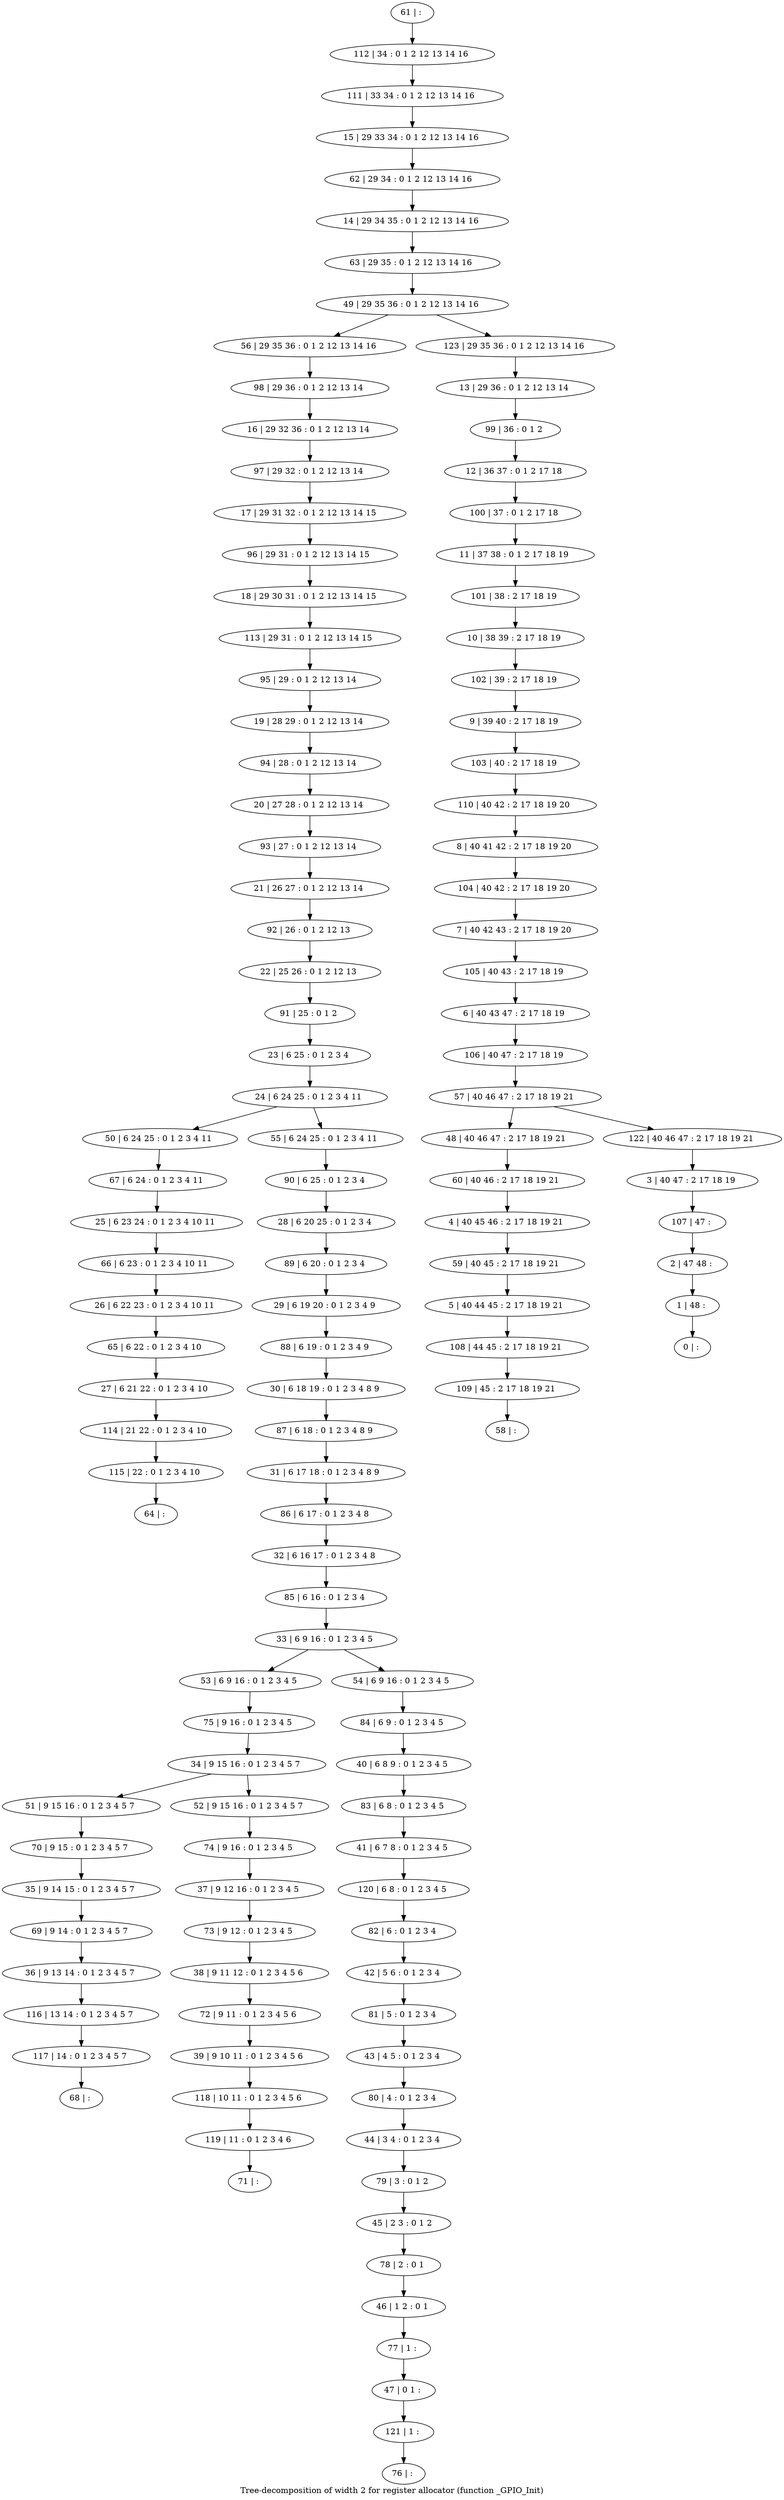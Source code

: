 digraph G {
graph [label="Tree-decomposition of width 2 for register allocator (function _GPIO_Init)"]
0[label="0 | : "];
1[label="1 | 48 : "];
2[label="2 | 47 48 : "];
3[label="3 | 40 47 : 2 17 18 19 "];
4[label="4 | 40 45 46 : 2 17 18 19 21 "];
5[label="5 | 40 44 45 : 2 17 18 19 21 "];
6[label="6 | 40 43 47 : 2 17 18 19 "];
7[label="7 | 40 42 43 : 2 17 18 19 20 "];
8[label="8 | 40 41 42 : 2 17 18 19 20 "];
9[label="9 | 39 40 : 2 17 18 19 "];
10[label="10 | 38 39 : 2 17 18 19 "];
11[label="11 | 37 38 : 0 1 2 17 18 19 "];
12[label="12 | 36 37 : 0 1 2 17 18 "];
13[label="13 | 29 36 : 0 1 2 12 13 14 "];
14[label="14 | 29 34 35 : 0 1 2 12 13 14 16 "];
15[label="15 | 29 33 34 : 0 1 2 12 13 14 16 "];
16[label="16 | 29 32 36 : 0 1 2 12 13 14 "];
17[label="17 | 29 31 32 : 0 1 2 12 13 14 15 "];
18[label="18 | 29 30 31 : 0 1 2 12 13 14 15 "];
19[label="19 | 28 29 : 0 1 2 12 13 14 "];
20[label="20 | 27 28 : 0 1 2 12 13 14 "];
21[label="21 | 26 27 : 0 1 2 12 13 14 "];
22[label="22 | 25 26 : 0 1 2 12 13 "];
23[label="23 | 6 25 : 0 1 2 3 4 "];
24[label="24 | 6 24 25 : 0 1 2 3 4 11 "];
25[label="25 | 6 23 24 : 0 1 2 3 4 10 11 "];
26[label="26 | 6 22 23 : 0 1 2 3 4 10 11 "];
27[label="27 | 6 21 22 : 0 1 2 3 4 10 "];
28[label="28 | 6 20 25 : 0 1 2 3 4 "];
29[label="29 | 6 19 20 : 0 1 2 3 4 9 "];
30[label="30 | 6 18 19 : 0 1 2 3 4 8 9 "];
31[label="31 | 6 17 18 : 0 1 2 3 4 8 9 "];
32[label="32 | 6 16 17 : 0 1 2 3 4 8 "];
33[label="33 | 6 9 16 : 0 1 2 3 4 5 "];
34[label="34 | 9 15 16 : 0 1 2 3 4 5 7 "];
35[label="35 | 9 14 15 : 0 1 2 3 4 5 7 "];
36[label="36 | 9 13 14 : 0 1 2 3 4 5 7 "];
37[label="37 | 9 12 16 : 0 1 2 3 4 5 "];
38[label="38 | 9 11 12 : 0 1 2 3 4 5 6 "];
39[label="39 | 9 10 11 : 0 1 2 3 4 5 6 "];
40[label="40 | 6 8 9 : 0 1 2 3 4 5 "];
41[label="41 | 6 7 8 : 0 1 2 3 4 5 "];
42[label="42 | 5 6 : 0 1 2 3 4 "];
43[label="43 | 4 5 : 0 1 2 3 4 "];
44[label="44 | 3 4 : 0 1 2 3 4 "];
45[label="45 | 2 3 : 0 1 2 "];
46[label="46 | 1 2 : 0 1 "];
47[label="47 | 0 1 : "];
48[label="48 | 40 46 47 : 2 17 18 19 21 "];
49[label="49 | 29 35 36 : 0 1 2 12 13 14 16 "];
50[label="50 | 6 24 25 : 0 1 2 3 4 11 "];
51[label="51 | 9 15 16 : 0 1 2 3 4 5 7 "];
52[label="52 | 9 15 16 : 0 1 2 3 4 5 7 "];
53[label="53 | 6 9 16 : 0 1 2 3 4 5 "];
54[label="54 | 6 9 16 : 0 1 2 3 4 5 "];
55[label="55 | 6 24 25 : 0 1 2 3 4 11 "];
56[label="56 | 29 35 36 : 0 1 2 12 13 14 16 "];
57[label="57 | 40 46 47 : 2 17 18 19 21 "];
58[label="58 | : "];
59[label="59 | 40 45 : 2 17 18 19 21 "];
60[label="60 | 40 46 : 2 17 18 19 21 "];
61[label="61 | : "];
62[label="62 | 29 34 : 0 1 2 12 13 14 16 "];
63[label="63 | 29 35 : 0 1 2 12 13 14 16 "];
64[label="64 | : "];
65[label="65 | 6 22 : 0 1 2 3 4 10 "];
66[label="66 | 6 23 : 0 1 2 3 4 10 11 "];
67[label="67 | 6 24 : 0 1 2 3 4 11 "];
68[label="68 | : "];
69[label="69 | 9 14 : 0 1 2 3 4 5 7 "];
70[label="70 | 9 15 : 0 1 2 3 4 5 7 "];
71[label="71 | : "];
72[label="72 | 9 11 : 0 1 2 3 4 5 6 "];
73[label="73 | 9 12 : 0 1 2 3 4 5 "];
74[label="74 | 9 16 : 0 1 2 3 4 5 "];
75[label="75 | 9 16 : 0 1 2 3 4 5 "];
76[label="76 | : "];
77[label="77 | 1 : "];
78[label="78 | 2 : 0 1 "];
79[label="79 | 3 : 0 1 2 "];
80[label="80 | 4 : 0 1 2 3 4 "];
81[label="81 | 5 : 0 1 2 3 4 "];
82[label="82 | 6 : 0 1 2 3 4 "];
83[label="83 | 6 8 : 0 1 2 3 4 5 "];
84[label="84 | 6 9 : 0 1 2 3 4 5 "];
85[label="85 | 6 16 : 0 1 2 3 4 "];
86[label="86 | 6 17 : 0 1 2 3 4 8 "];
87[label="87 | 6 18 : 0 1 2 3 4 8 9 "];
88[label="88 | 6 19 : 0 1 2 3 4 9 "];
89[label="89 | 6 20 : 0 1 2 3 4 "];
90[label="90 | 6 25 : 0 1 2 3 4 "];
91[label="91 | 25 : 0 1 2 "];
92[label="92 | 26 : 0 1 2 12 13 "];
93[label="93 | 27 : 0 1 2 12 13 14 "];
94[label="94 | 28 : 0 1 2 12 13 14 "];
95[label="95 | 29 : 0 1 2 12 13 14 "];
96[label="96 | 29 31 : 0 1 2 12 13 14 15 "];
97[label="97 | 29 32 : 0 1 2 12 13 14 "];
98[label="98 | 29 36 : 0 1 2 12 13 14 "];
99[label="99 | 36 : 0 1 2 "];
100[label="100 | 37 : 0 1 2 17 18 "];
101[label="101 | 38 : 2 17 18 19 "];
102[label="102 | 39 : 2 17 18 19 "];
103[label="103 | 40 : 2 17 18 19 "];
104[label="104 | 40 42 : 2 17 18 19 20 "];
105[label="105 | 40 43 : 2 17 18 19 "];
106[label="106 | 40 47 : 2 17 18 19 "];
107[label="107 | 47 : "];
108[label="108 | 44 45 : 2 17 18 19 21 "];
109[label="109 | 45 : 2 17 18 19 21 "];
110[label="110 | 40 42 : 2 17 18 19 20 "];
111[label="111 | 33 34 : 0 1 2 12 13 14 16 "];
112[label="112 | 34 : 0 1 2 12 13 14 16 "];
113[label="113 | 29 31 : 0 1 2 12 13 14 15 "];
114[label="114 | 21 22 : 0 1 2 3 4 10 "];
115[label="115 | 22 : 0 1 2 3 4 10 "];
116[label="116 | 13 14 : 0 1 2 3 4 5 7 "];
117[label="117 | 14 : 0 1 2 3 4 5 7 "];
118[label="118 | 10 11 : 0 1 2 3 4 5 6 "];
119[label="119 | 11 : 0 1 2 3 4 6 "];
120[label="120 | 6 8 : 0 1 2 3 4 5 "];
121[label="121 | 1 : "];
122[label="122 | 40 46 47 : 2 17 18 19 21 "];
123[label="123 | 29 35 36 : 0 1 2 12 13 14 16 "];
23->24 ;
24->50 ;
34->51 ;
34->52 ;
33->53 ;
33->54 ;
24->55 ;
59->5 ;
4->59 ;
60->4 ;
48->60 ;
65->27 ;
26->65 ;
66->26 ;
25->66 ;
67->25 ;
50->67 ;
69->36 ;
35->69 ;
70->35 ;
51->70 ;
72->39 ;
38->72 ;
73->38 ;
37->73 ;
74->37 ;
52->74 ;
75->34 ;
53->75 ;
77->47 ;
46->77 ;
78->46 ;
45->78 ;
79->45 ;
44->79 ;
80->44 ;
43->80 ;
81->43 ;
42->81 ;
82->42 ;
83->41 ;
40->83 ;
84->40 ;
54->84 ;
85->33 ;
32->85 ;
86->32 ;
31->86 ;
87->31 ;
30->87 ;
88->30 ;
29->88 ;
89->29 ;
28->89 ;
90->28 ;
55->90 ;
91->23 ;
22->91 ;
92->22 ;
21->92 ;
93->21 ;
20->93 ;
94->20 ;
19->94 ;
95->19 ;
96->18 ;
17->96 ;
97->17 ;
16->97 ;
98->16 ;
56->98 ;
5->108 ;
109->58 ;
108->109 ;
113->95 ;
18->113 ;
27->114 ;
115->64 ;
114->115 ;
36->116 ;
117->68 ;
116->117 ;
39->118 ;
119->71 ;
118->119 ;
120->82 ;
41->120 ;
121->76 ;
47->121 ;
61->112 ;
112->111 ;
111->15 ;
15->62 ;
62->14 ;
14->63 ;
63->49 ;
13->99 ;
99->12 ;
12->100 ;
100->11 ;
11->101 ;
101->10 ;
10->102 ;
102->9 ;
9->103 ;
103->110 ;
110->8 ;
8->104 ;
104->7 ;
7->105 ;
105->6 ;
6->106 ;
106->57 ;
3->107 ;
107->2 ;
2->1 ;
1->0 ;
122->3 ;
123->13 ;
57->48 ;
57->122 ;
49->56 ;
49->123 ;
}
